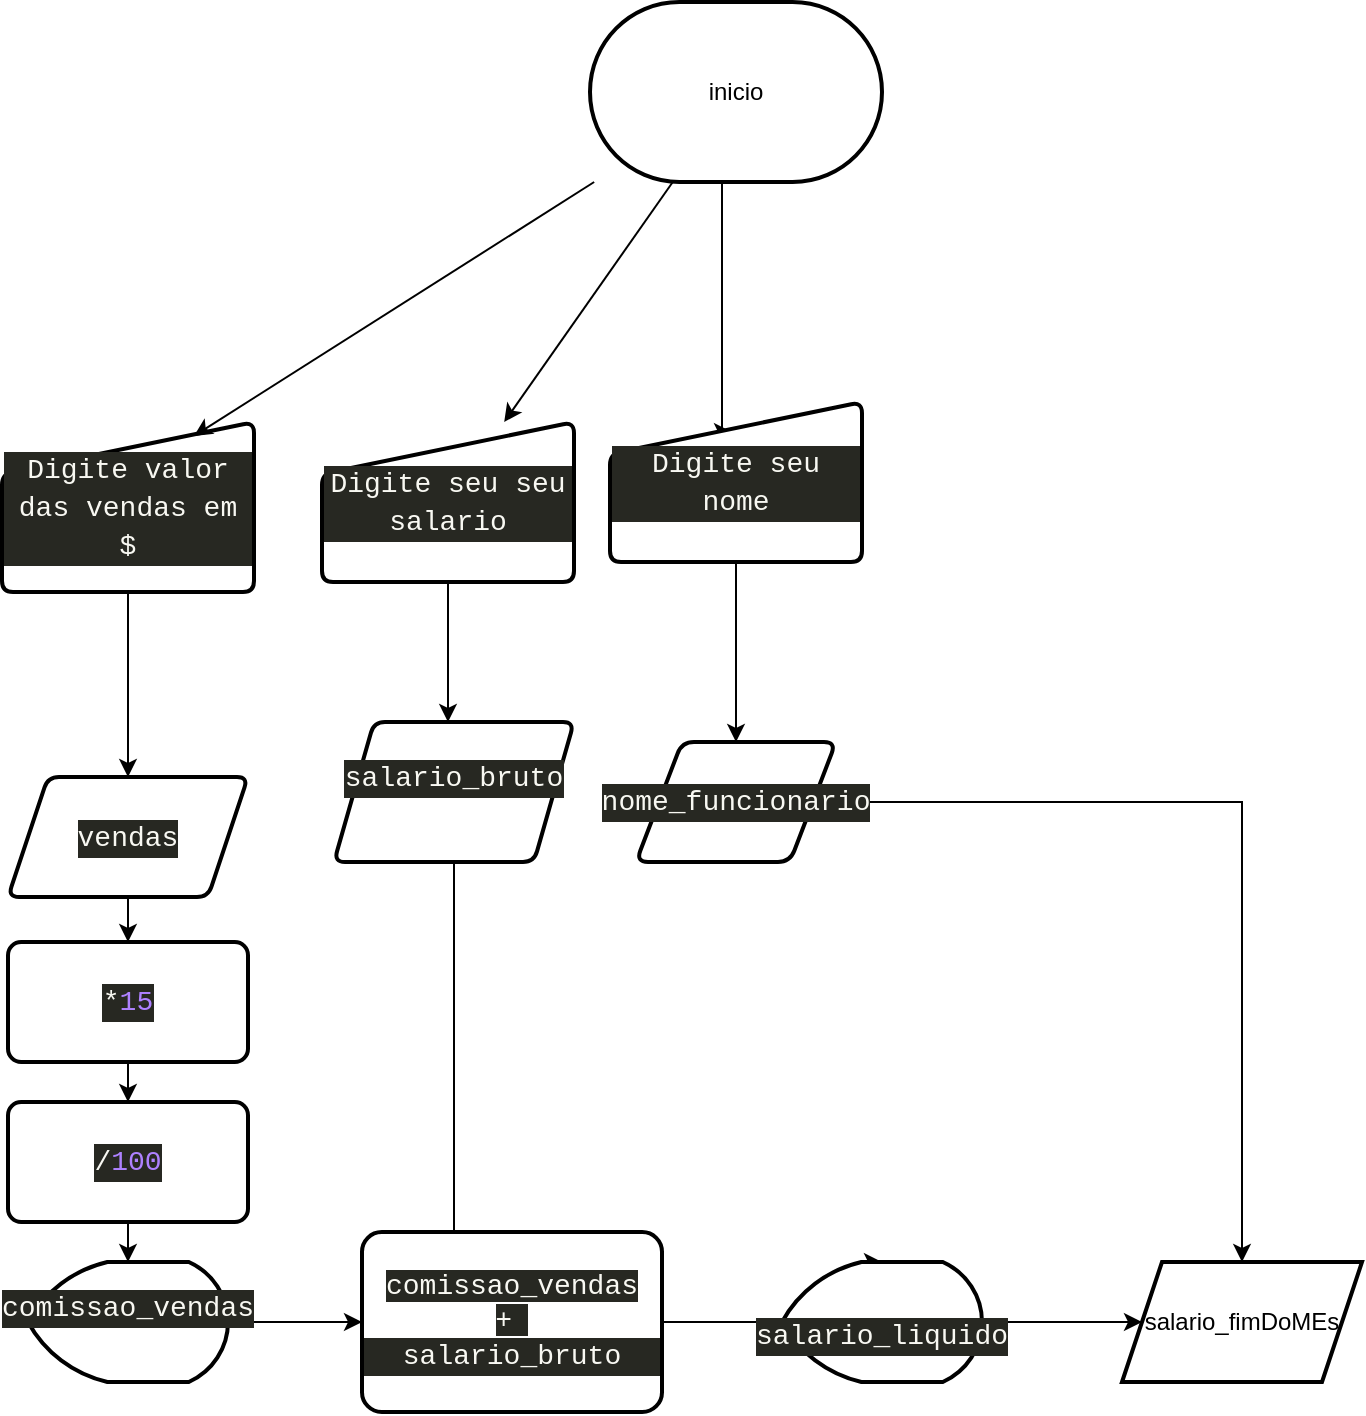 <mxfile version="21.1.2" type="github">
  <diagram name="Página-1" id="HQuNqOtXM937pcGk3T5x">
    <mxGraphModel dx="756" dy="424" grid="1" gridSize="10" guides="1" tooltips="1" connect="1" arrows="1" fold="1" page="1" pageScale="1" pageWidth="827" pageHeight="1169" math="0" shadow="0">
      <root>
        <mxCell id="0" />
        <mxCell id="1" parent="0" />
        <mxCell id="p1mFdIxeezli4ScWppZF-30" value="" style="edgeStyle=orthogonalEdgeStyle;rounded=0;orthogonalLoop=1;jettySize=auto;html=1;entryX=0.484;entryY=0.188;entryDx=0;entryDy=0;entryPerimeter=0;" edge="1" parent="1" source="p1mFdIxeezli4ScWppZF-11" target="p1mFdIxeezli4ScWppZF-14">
          <mxGeometry relative="1" as="geometry">
            <Array as="points">
              <mxPoint x="430" y="235" />
            </Array>
          </mxGeometry>
        </mxCell>
        <mxCell id="p1mFdIxeezli4ScWppZF-11" value="inicio" style="strokeWidth=2;html=1;shape=mxgraph.flowchart.terminator;whiteSpace=wrap;" vertex="1" parent="1">
          <mxGeometry x="364" y="20" width="146" height="90" as="geometry" />
        </mxCell>
        <mxCell id="p1mFdIxeezli4ScWppZF-14" value="&lt;div style=&quot;color: rgb(248, 248, 242); background-color: rgb(39, 40, 34); font-family: Consolas, &amp;quot;Courier New&amp;quot;, monospace; font-size: 14px; line-height: 19px;&quot;&gt;Digite seu nome&lt;/div&gt;" style="html=1;strokeWidth=2;shape=manualInput;whiteSpace=wrap;rounded=1;size=26;arcSize=11;" vertex="1" parent="1">
          <mxGeometry x="374" y="220" width="126" height="80" as="geometry" />
        </mxCell>
        <mxCell id="p1mFdIxeezli4ScWppZF-36" value="" style="edgeStyle=orthogonalEdgeStyle;rounded=0;orthogonalLoop=1;jettySize=auto;html=1;" edge="1" parent="1" source="p1mFdIxeezli4ScWppZF-18" target="p1mFdIxeezli4ScWppZF-35">
          <mxGeometry relative="1" as="geometry">
            <Array as="points">
              <mxPoint x="293" y="360" />
              <mxPoint x="293" y="360" />
            </Array>
          </mxGeometry>
        </mxCell>
        <mxCell id="p1mFdIxeezli4ScWppZF-18" value="&lt;div style=&quot;color: rgb(248, 248, 242); background-color: rgb(39, 40, 34); font-family: Consolas, &amp;quot;Courier New&amp;quot;, monospace; font-size: 14px; line-height: 19px;&quot;&gt;Digite seu seu salario&lt;/div&gt;" style="html=1;strokeWidth=2;shape=manualInput;whiteSpace=wrap;rounded=1;size=26;arcSize=11;" vertex="1" parent="1">
          <mxGeometry x="230" y="230" width="126" height="80" as="geometry" />
        </mxCell>
        <mxCell id="p1mFdIxeezli4ScWppZF-34" value="" style="edgeStyle=orthogonalEdgeStyle;rounded=0;orthogonalLoop=1;jettySize=auto;html=1;" edge="1" parent="1" source="p1mFdIxeezli4ScWppZF-19" target="p1mFdIxeezli4ScWppZF-33">
          <mxGeometry relative="1" as="geometry" />
        </mxCell>
        <mxCell id="p1mFdIxeezli4ScWppZF-19" value="&lt;div style=&quot;color: rgb(248, 248, 242); background-color: rgb(39, 40, 34); font-family: Consolas, &amp;quot;Courier New&amp;quot;, monospace; font-size: 14px; line-height: 19px;&quot;&gt;Digite valor das vendas em $&lt;/div&gt;" style="html=1;strokeWidth=2;shape=manualInput;whiteSpace=wrap;rounded=1;size=26;arcSize=11;" vertex="1" parent="1">
          <mxGeometry x="70" y="230" width="126" height="85" as="geometry" />
        </mxCell>
        <mxCell id="p1mFdIxeezli4ScWppZF-22" value="" style="edgeStyle=orthogonalEdgeStyle;rounded=0;orthogonalLoop=1;jettySize=auto;html=1;exitX=0.5;exitY=1;exitDx=0;exitDy=0;" edge="1" parent="1" source="p1mFdIxeezli4ScWppZF-14" target="p1mFdIxeezli4ScWppZF-21">
          <mxGeometry relative="1" as="geometry">
            <mxPoint x="437" y="350" as="targetPoint" />
            <mxPoint x="437" y="300" as="sourcePoint" />
          </mxGeometry>
        </mxCell>
        <mxCell id="p1mFdIxeezli4ScWppZF-54" style="edgeStyle=orthogonalEdgeStyle;rounded=0;orthogonalLoop=1;jettySize=auto;html=1;" edge="1" parent="1" source="p1mFdIxeezli4ScWppZF-21" target="p1mFdIxeezli4ScWppZF-52">
          <mxGeometry relative="1" as="geometry" />
        </mxCell>
        <mxCell id="p1mFdIxeezli4ScWppZF-21" value="&lt;div style=&quot;color: rgb(248, 248, 242); background-color: rgb(39, 40, 34); font-family: Consolas, &amp;quot;Courier New&amp;quot;, monospace; font-size: 14px; line-height: 19px;&quot;&gt;nome_funcionario&lt;/div&gt;" style="shape=parallelogram;html=1;strokeWidth=2;perimeter=parallelogramPerimeter;whiteSpace=wrap;rounded=1;arcSize=12;size=0.23;" vertex="1" parent="1">
          <mxGeometry x="387" y="390" width="100" height="60" as="geometry" />
        </mxCell>
        <mxCell id="p1mFdIxeezli4ScWppZF-25" value="" style="edgeStyle=none;orthogonalLoop=1;jettySize=auto;html=1;rounded=0;entryX=0.762;entryY=0.082;entryDx=0;entryDy=0;entryPerimeter=0;" edge="1" parent="1" source="p1mFdIxeezli4ScWppZF-11" target="p1mFdIxeezli4ScWppZF-19">
          <mxGeometry width="100" relative="1" as="geometry">
            <mxPoint x="310" y="120" as="sourcePoint" />
            <mxPoint x="450" y="140" as="targetPoint" />
            <Array as="points" />
          </mxGeometry>
        </mxCell>
        <mxCell id="p1mFdIxeezli4ScWppZF-28" value="" style="edgeStyle=none;orthogonalLoop=1;jettySize=auto;html=1;rounded=0;" edge="1" parent="1" source="p1mFdIxeezli4ScWppZF-11" target="p1mFdIxeezli4ScWppZF-18">
          <mxGeometry width="100" relative="1" as="geometry">
            <mxPoint x="414" y="110" as="sourcePoint" />
            <mxPoint x="250" y="247" as="targetPoint" />
            <Array as="points" />
          </mxGeometry>
        </mxCell>
        <mxCell id="p1mFdIxeezli4ScWppZF-38" value="" style="edgeStyle=orthogonalEdgeStyle;rounded=0;orthogonalLoop=1;jettySize=auto;html=1;" edge="1" parent="1" source="p1mFdIxeezli4ScWppZF-33" target="p1mFdIxeezli4ScWppZF-37">
          <mxGeometry relative="1" as="geometry" />
        </mxCell>
        <mxCell id="p1mFdIxeezli4ScWppZF-33" value="&lt;br&gt;&lt;div style=&quot;color: rgb(248, 248, 242); background-color: rgb(39, 40, 34); font-family: Consolas, &amp;quot;Courier New&amp;quot;, monospace; font-weight: normal; font-size: 14px; line-height: 19px;&quot;&gt;&lt;div&gt;&lt;span style=&quot;color: #f8f8f2;&quot;&gt;vendas&lt;/span&gt;&lt;/div&gt;&lt;/div&gt;&lt;br&gt;" style="shape=parallelogram;perimeter=parallelogramPerimeter;whiteSpace=wrap;html=1;fixedSize=1;strokeWidth=2;rounded=1;arcSize=11;" vertex="1" parent="1">
          <mxGeometry x="73" y="407.5" width="120" height="60" as="geometry" />
        </mxCell>
        <mxCell id="p1mFdIxeezli4ScWppZF-45" style="edgeStyle=orthogonalEdgeStyle;rounded=0;orthogonalLoop=1;jettySize=auto;html=1;entryX=1;entryY=0.25;entryDx=0;entryDy=0;" edge="1" parent="1" source="p1mFdIxeezli4ScWppZF-35" target="p1mFdIxeezli4ScWppZF-46">
          <mxGeometry relative="1" as="geometry">
            <mxPoint x="410" y="830" as="targetPoint" />
            <Array as="points">
              <mxPoint x="296" y="658" />
            </Array>
          </mxGeometry>
        </mxCell>
        <mxCell id="p1mFdIxeezli4ScWppZF-35" value="&#xa;&lt;div style=&quot;color: rgb(248, 248, 242); background-color: rgb(39, 40, 34); font-family: Consolas, &amp;quot;Courier New&amp;quot;, monospace; font-weight: normal; font-size: 14px; line-height: 19px;&quot;&gt;&lt;div&gt;&lt;span style=&quot;color: #f8f8f2;&quot;&gt;salario_bruto&lt;/span&gt;&lt;/div&gt;&lt;/div&gt;&#xa;&#xa;" style="shape=parallelogram;perimeter=parallelogramPerimeter;whiteSpace=wrap;html=1;fixedSize=1;strokeWidth=2;rounded=1;arcSize=11;" vertex="1" parent="1">
          <mxGeometry x="236" y="380" width="120" height="70" as="geometry" />
        </mxCell>
        <mxCell id="p1mFdIxeezli4ScWppZF-41" value="" style="edgeStyle=orthogonalEdgeStyle;rounded=0;orthogonalLoop=1;jettySize=auto;html=1;" edge="1" parent="1" source="p1mFdIxeezli4ScWppZF-37" target="p1mFdIxeezli4ScWppZF-40">
          <mxGeometry relative="1" as="geometry" />
        </mxCell>
        <mxCell id="p1mFdIxeezli4ScWppZF-37" value="&lt;div style=&quot;color: rgb(248, 248, 242); background-color: rgb(39, 40, 34); font-family: Consolas, &amp;quot;Courier New&amp;quot;, monospace; font-size: 14px; line-height: 19px;&quot;&gt;*&lt;span style=&quot;color: #ae81ff;&quot;&gt;15&lt;/span&gt;&lt;/div&gt;" style="whiteSpace=wrap;html=1;strokeWidth=2;rounded=1;arcSize=11;" vertex="1" parent="1">
          <mxGeometry x="73" y="490" width="120" height="60" as="geometry" />
        </mxCell>
        <mxCell id="p1mFdIxeezli4ScWppZF-44" value="" style="edgeStyle=orthogonalEdgeStyle;rounded=0;orthogonalLoop=1;jettySize=auto;html=1;" edge="1" parent="1" source="p1mFdIxeezli4ScWppZF-40" target="p1mFdIxeezli4ScWppZF-51">
          <mxGeometry relative="1" as="geometry">
            <mxPoint x="280" y="770" as="targetPoint" />
          </mxGeometry>
        </mxCell>
        <mxCell id="p1mFdIxeezli4ScWppZF-40" value="&lt;div style=&quot;color: rgb(248, 248, 242); background-color: rgb(39, 40, 34); font-family: Consolas, &amp;quot;Courier New&amp;quot;, monospace; font-size: 14px; line-height: 19px;&quot;&gt;/&lt;span style=&quot;color: #ae81ff;&quot;&gt;100&lt;/span&gt;&lt;/div&gt;" style="rounded=1;whiteSpace=wrap;html=1;strokeWidth=2;arcSize=11;" vertex="1" parent="1">
          <mxGeometry x="73" y="570" width="120" height="60" as="geometry" />
        </mxCell>
        <mxCell id="p1mFdIxeezli4ScWppZF-47" value="" style="edgeStyle=orthogonalEdgeStyle;rounded=0;orthogonalLoop=1;jettySize=auto;html=1;" edge="1" parent="1" source="p1mFdIxeezli4ScWppZF-51" target="p1mFdIxeezli4ScWppZF-46">
          <mxGeometry relative="1" as="geometry">
            <mxPoint x="280" y="830" as="sourcePoint" />
          </mxGeometry>
        </mxCell>
        <mxCell id="p1mFdIxeezli4ScWppZF-49" value="" style="edgeStyle=orthogonalEdgeStyle;rounded=0;orthogonalLoop=1;jettySize=auto;html=1;entryX=0.5;entryY=0;entryDx=0;entryDy=0;entryPerimeter=0;" edge="1" parent="1" source="p1mFdIxeezli4ScWppZF-46" target="p1mFdIxeezli4ScWppZF-50">
          <mxGeometry relative="1" as="geometry">
            <mxPoint x="293" y="1110" as="targetPoint" />
            <Array as="points">
              <mxPoint x="500" y="680" />
              <mxPoint x="500" y="650" />
            </Array>
          </mxGeometry>
        </mxCell>
        <mxCell id="p1mFdIxeezli4ScWppZF-46" value="&lt;span style=&quot;color: rgb(248, 248, 242); background-color: rgb(39, 40, 34); font-family: Consolas, &amp;quot;Courier New&amp;quot;, monospace; font-size: 14px;&quot;&gt;comissao_vendas +&amp;nbsp;&lt;/span&gt;&lt;br&gt;&lt;div style=&quot;border-color: var(--border-color); color: rgb(248, 248, 242); background-color: rgb(39, 40, 34); font-family: Consolas, &amp;quot;Courier New&amp;quot;, monospace; font-size: 14px; line-height: 19px;&quot;&gt;&lt;div style=&quot;border-color: var(--border-color);&quot;&gt;salario_bruto&lt;/div&gt;&lt;/div&gt;" style="rounded=1;whiteSpace=wrap;html=1;strokeWidth=2;arcSize=11;" vertex="1" parent="1">
          <mxGeometry x="250" y="635" width="150" height="90" as="geometry" />
        </mxCell>
        <mxCell id="p1mFdIxeezli4ScWppZF-53" value="" style="edgeStyle=orthogonalEdgeStyle;rounded=0;orthogonalLoop=1;jettySize=auto;html=1;" edge="1" parent="1" source="p1mFdIxeezli4ScWppZF-50" target="p1mFdIxeezli4ScWppZF-52">
          <mxGeometry relative="1" as="geometry" />
        </mxCell>
        <mxCell id="p1mFdIxeezli4ScWppZF-50" value="&lt;br&gt;&lt;div style=&quot;border-color: var(--border-color); color: rgb(248, 248, 242); background-color: rgb(39, 40, 34); font-family: Consolas, &amp;quot;Courier New&amp;quot;, monospace; font-size: 14px; line-height: 19px;&quot;&gt;&lt;div style=&quot;border-color: var(--border-color);&quot;&gt;salario_liquido&lt;/div&gt;&lt;/div&gt;" style="strokeWidth=2;html=1;shape=mxgraph.flowchart.display;whiteSpace=wrap;" vertex="1" parent="1">
          <mxGeometry x="460" y="650" width="100" height="60" as="geometry" />
        </mxCell>
        <mxCell id="p1mFdIxeezli4ScWppZF-51" value="&lt;br&gt;&lt;div style=&quot;border-color: var(--border-color); font-style: normal; font-variant-ligatures: normal; font-variant-caps: normal; font-weight: normal; letter-spacing: normal; orphans: 2; text-align: center; text-indent: 0px; text-transform: none; widows: 2; word-spacing: 0px; -webkit-text-stroke-width: 0px; text-decoration-thickness: initial; text-decoration-style: initial; text-decoration-color: initial; color: rgb(248, 248, 242); background-color: rgb(39, 40, 34); font-family: Consolas, &amp;quot;Courier New&amp;quot;, monospace; font-size: 14px; line-height: 19px;&quot;&gt;&lt;div style=&quot;border-color: var(--border-color);&quot;&gt;&lt;span style=&quot;border-color: var(--border-color); color: rgb(248, 248, 242);&quot;&gt;comissao_vendas&lt;/span&gt;&lt;/div&gt;&lt;/div&gt;&lt;br style=&quot;border-color: var(--border-color); color: rgb(0, 0, 0); font-family: Helvetica; font-size: 12px; font-style: normal; font-variant-ligatures: normal; font-variant-caps: normal; font-weight: 400; letter-spacing: normal; orphans: 2; text-align: center; text-indent: 0px; text-transform: none; widows: 2; word-spacing: 0px; -webkit-text-stroke-width: 0px; background-color: rgb(251, 251, 251); text-decoration-thickness: initial; text-decoration-style: initial; text-decoration-color: initial;&quot;&gt;&lt;br&gt;" style="strokeWidth=2;html=1;shape=mxgraph.flowchart.display;whiteSpace=wrap;" vertex="1" parent="1">
          <mxGeometry x="83" y="650" width="100" height="60" as="geometry" />
        </mxCell>
        <mxCell id="p1mFdIxeezli4ScWppZF-52" value="salario_fimDoMEs" style="shape=parallelogram;perimeter=parallelogramPerimeter;whiteSpace=wrap;html=1;fixedSize=1;strokeWidth=2;" vertex="1" parent="1">
          <mxGeometry x="630" y="650" width="120" height="60" as="geometry" />
        </mxCell>
      </root>
    </mxGraphModel>
  </diagram>
</mxfile>
